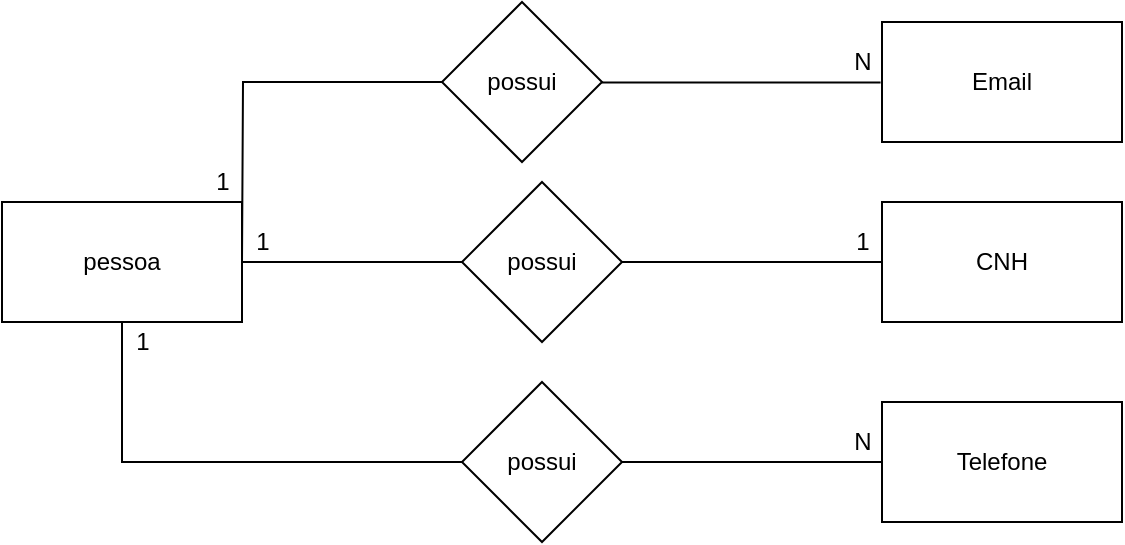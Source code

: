 <mxfile version="14.9.3" type="device"><diagram id="O4ke_bGIbEVfn--GB41u" name="Page-1"><mxGraphModel dx="865" dy="434" grid="1" gridSize="10" guides="1" tooltips="1" connect="1" arrows="1" fold="1" page="1" pageScale="1" pageWidth="827" pageHeight="1169" math="0" shadow="0"><root><mxCell id="0"/><mxCell id="1" parent="0"/><mxCell id="limx_a3GgLIZYQu2qXFc-1" value="pessoa" style="rounded=0;whiteSpace=wrap;html=1;" vertex="1" parent="1"><mxGeometry x="40" y="200" width="120" height="60" as="geometry"/></mxCell><mxCell id="limx_a3GgLIZYQu2qXFc-9" value="" style="edgeStyle=orthogonalEdgeStyle;rounded=0;orthogonalLoop=1;jettySize=auto;html=1;endArrow=none;endFill=0;" edge="1" parent="1" source="limx_a3GgLIZYQu2qXFc-2"><mxGeometry relative="1" as="geometry"><mxPoint x="160" y="230" as="targetPoint"/></mxGeometry></mxCell><mxCell id="limx_a3GgLIZYQu2qXFc-2" value="possui" style="rhombus;whiteSpace=wrap;html=1;" vertex="1" parent="1"><mxGeometry x="260" y="100" width="80" height="80" as="geometry"/></mxCell><mxCell id="limx_a3GgLIZYQu2qXFc-3" value="Email" style="rounded=0;whiteSpace=wrap;html=1;" vertex="1" parent="1"><mxGeometry x="480" y="110" width="120" height="60" as="geometry"/></mxCell><mxCell id="limx_a3GgLIZYQu2qXFc-4" value="CNH" style="rounded=0;whiteSpace=wrap;html=1;" vertex="1" parent="1"><mxGeometry x="480" y="200" width="120" height="60" as="geometry"/></mxCell><mxCell id="limx_a3GgLIZYQu2qXFc-5" value="Telefone" style="rounded=0;whiteSpace=wrap;html=1;" vertex="1" parent="1"><mxGeometry x="480" y="300" width="120" height="60" as="geometry"/></mxCell><mxCell id="limx_a3GgLIZYQu2qXFc-11" value="" style="edgeStyle=orthogonalEdgeStyle;rounded=0;orthogonalLoop=1;jettySize=auto;html=1;endArrow=none;endFill=0;exitX=0.965;exitY=1.015;exitDx=0;exitDy=0;exitPerimeter=0;" edge="1" parent="1" source="limx_a3GgLIZYQu2qXFc-16" target="limx_a3GgLIZYQu2qXFc-2"><mxGeometry relative="1" as="geometry"><mxPoint x="474" y="140" as="sourcePoint"/><mxPoint x="354" y="140" as="targetPoint"/><Array as="points"><mxPoint x="320" y="140"/></Array></mxGeometry></mxCell><mxCell id="limx_a3GgLIZYQu2qXFc-14" value="1" style="text;html=1;align=center;verticalAlign=middle;resizable=0;points=[];autosize=1;strokeColor=none;" vertex="1" parent="1"><mxGeometry x="140" y="180" width="20" height="20" as="geometry"/></mxCell><mxCell id="limx_a3GgLIZYQu2qXFc-15" value="1" style="text;html=1;align=center;verticalAlign=middle;resizable=0;points=[];autosize=1;strokeColor=none;" vertex="1" parent="1"><mxGeometry x="460" y="210" width="20" height="20" as="geometry"/></mxCell><mxCell id="limx_a3GgLIZYQu2qXFc-16" value="N" style="text;html=1;align=center;verticalAlign=middle;resizable=0;points=[];autosize=1;strokeColor=none;" vertex="1" parent="1"><mxGeometry x="460" y="120" width="20" height="20" as="geometry"/></mxCell><mxCell id="limx_a3GgLIZYQu2qXFc-17" value="N" style="text;html=1;align=center;verticalAlign=middle;resizable=0;points=[];autosize=1;strokeColor=none;" vertex="1" parent="1"><mxGeometry x="460" y="310" width="20" height="20" as="geometry"/></mxCell><mxCell id="limx_a3GgLIZYQu2qXFc-19" style="edgeStyle=orthogonalEdgeStyle;rounded=0;orthogonalLoop=1;jettySize=auto;html=1;endArrow=none;endFill=0;" edge="1" parent="1" source="limx_a3GgLIZYQu2qXFc-18" target="limx_a3GgLIZYQu2qXFc-1"><mxGeometry relative="1" as="geometry"/></mxCell><mxCell id="limx_a3GgLIZYQu2qXFc-20" style="edgeStyle=orthogonalEdgeStyle;rounded=0;orthogonalLoop=1;jettySize=auto;html=1;entryX=0;entryY=0.5;entryDx=0;entryDy=0;endArrow=none;endFill=0;" edge="1" parent="1" source="limx_a3GgLIZYQu2qXFc-18" target="limx_a3GgLIZYQu2qXFc-4"><mxGeometry relative="1" as="geometry"/></mxCell><mxCell id="limx_a3GgLIZYQu2qXFc-18" value="possui" style="rhombus;whiteSpace=wrap;html=1;" vertex="1" parent="1"><mxGeometry x="270" y="190" width="80" height="80" as="geometry"/></mxCell><mxCell id="limx_a3GgLIZYQu2qXFc-21" value="1" style="text;html=1;align=center;verticalAlign=middle;resizable=0;points=[];autosize=1;strokeColor=none;" vertex="1" parent="1"><mxGeometry x="160" y="210" width="20" height="20" as="geometry"/></mxCell><mxCell id="limx_a3GgLIZYQu2qXFc-23" style="edgeStyle=orthogonalEdgeStyle;rounded=0;orthogonalLoop=1;jettySize=auto;html=1;entryX=0;entryY=0.5;entryDx=0;entryDy=0;endArrow=none;endFill=0;" edge="1" parent="1" source="limx_a3GgLIZYQu2qXFc-22" target="limx_a3GgLIZYQu2qXFc-5"><mxGeometry relative="1" as="geometry"/></mxCell><mxCell id="limx_a3GgLIZYQu2qXFc-24" style="edgeStyle=orthogonalEdgeStyle;rounded=0;orthogonalLoop=1;jettySize=auto;html=1;entryX=0.5;entryY=1;entryDx=0;entryDy=0;endArrow=none;endFill=0;" edge="1" parent="1" source="limx_a3GgLIZYQu2qXFc-22" target="limx_a3GgLIZYQu2qXFc-1"><mxGeometry relative="1" as="geometry"/></mxCell><mxCell id="limx_a3GgLIZYQu2qXFc-22" value="possui" style="rhombus;whiteSpace=wrap;html=1;" vertex="1" parent="1"><mxGeometry x="270" y="290" width="80" height="80" as="geometry"/></mxCell><mxCell id="limx_a3GgLIZYQu2qXFc-25" value="1" style="text;html=1;align=center;verticalAlign=middle;resizable=0;points=[];autosize=1;strokeColor=none;" vertex="1" parent="1"><mxGeometry x="100" y="260" width="20" height="20" as="geometry"/></mxCell></root></mxGraphModel></diagram></mxfile>